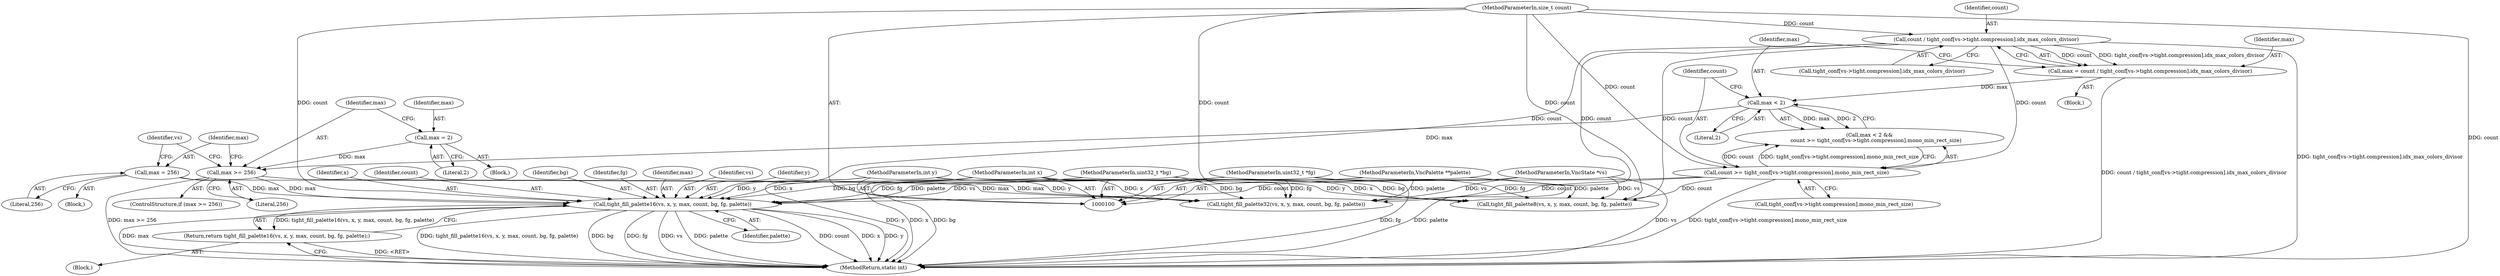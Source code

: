 digraph "0_qemu_9f64916da20eea67121d544698676295bbb105a7_6@pointer" {
"1000171" [label="(Call,tight_fill_palette16(vs, x, y, max, count, bg, fg, palette))"];
"1000101" [label="(MethodParameterIn,VncState *vs)"];
"1000102" [label="(MethodParameterIn,int x)"];
"1000103" [label="(MethodParameterIn,int y)"];
"1000148" [label="(Call,max = 256)"];
"1000144" [label="(Call,max >= 256)"];
"1000125" [label="(Call,max < 2)"];
"1000110" [label="(Call,max = count / tight_conf[vs->tight.compression].idx_max_colors_divisor)"];
"1000112" [label="(Call,count / tight_conf[vs->tight.compression].idx_max_colors_divisor)"];
"1000104" [label="(MethodParameterIn,size_t count)"];
"1000140" [label="(Call,max = 2)"];
"1000128" [label="(Call,count >= tight_conf[vs->tight.compression].mono_min_rect_size)"];
"1000105" [label="(MethodParameterIn,uint32_t *bg)"];
"1000106" [label="(MethodParameterIn,uint32_t *fg)"];
"1000107" [label="(MethodParameterIn,VncPalette **palette)"];
"1000170" [label="(Return,return tight_fill_palette16(vs, x, y, max, count, bg, fg, palette);)"];
"1000125" [label="(Call,max < 2)"];
"1000111" [label="(Identifier,max)"];
"1000170" [label="(Return,return tight_fill_palette16(vs, x, y, max, count, bg, fg, palette);)"];
"1000160" [label="(Call,tight_fill_palette32(vs, x, y, max, count, bg, fg, palette))"];
"1000104" [label="(MethodParameterIn,size_t count)"];
"1000149" [label="(Identifier,max)"];
"1000141" [label="(Identifier,max)"];
"1000173" [label="(Identifier,x)"];
"1000176" [label="(Identifier,count)"];
"1000177" [label="(Identifier,bg)"];
"1000157" [label="(Block,)"];
"1000146" [label="(Literal,256)"];
"1000127" [label="(Literal,2)"];
"1000144" [label="(Call,max >= 256)"];
"1000179" [label="(Identifier,palette)"];
"1000150" [label="(Literal,256)"];
"1000112" [label="(Call,count / tight_conf[vs->tight.compression].idx_max_colors_divisor)"];
"1000114" [label="(Call,tight_conf[vs->tight.compression].idx_max_colors_divisor)"];
"1000145" [label="(Identifier,max)"];
"1000154" [label="(Identifier,vs)"];
"1000106" [label="(MethodParameterIn,uint32_t *fg)"];
"1000129" [label="(Identifier,count)"];
"1000103" [label="(MethodParameterIn,int y)"];
"1000110" [label="(Call,max = count / tight_conf[vs->tight.compression].idx_max_colors_divisor)"];
"1000126" [label="(Identifier,max)"];
"1000124" [label="(Call,max < 2 &&\n        count >= tight_conf[vs->tight.compression].mono_min_rect_size)"];
"1000148" [label="(Call,max = 256)"];
"1000113" [label="(Identifier,count)"];
"1000147" [label="(Block,)"];
"1000178" [label="(Identifier,fg)"];
"1000185" [label="(Call,tight_fill_palette8(vs, x, y, max, count, bg, fg, palette))"];
"1000142" [label="(Literal,2)"];
"1000107" [label="(MethodParameterIn,VncPalette **palette)"];
"1000130" [label="(Call,tight_conf[vs->tight.compression].mono_min_rect_size)"];
"1000108" [label="(Block,)"];
"1000140" [label="(Call,max = 2)"];
"1000143" [label="(ControlStructure,if (max >= 256))"];
"1000171" [label="(Call,tight_fill_palette16(vs, x, y, max, count, bg, fg, palette))"];
"1000102" [label="(MethodParameterIn,int x)"];
"1000128" [label="(Call,count >= tight_conf[vs->tight.compression].mono_min_rect_size)"];
"1000139" [label="(Block,)"];
"1000101" [label="(MethodParameterIn,VncState *vs)"];
"1000175" [label="(Identifier,max)"];
"1000172" [label="(Identifier,vs)"];
"1000105" [label="(MethodParameterIn,uint32_t *bg)"];
"1000174" [label="(Identifier,y)"];
"1000196" [label="(MethodReturn,static int)"];
"1000171" -> "1000170"  [label="AST: "];
"1000171" -> "1000179"  [label="CFG: "];
"1000172" -> "1000171"  [label="AST: "];
"1000173" -> "1000171"  [label="AST: "];
"1000174" -> "1000171"  [label="AST: "];
"1000175" -> "1000171"  [label="AST: "];
"1000176" -> "1000171"  [label="AST: "];
"1000177" -> "1000171"  [label="AST: "];
"1000178" -> "1000171"  [label="AST: "];
"1000179" -> "1000171"  [label="AST: "];
"1000170" -> "1000171"  [label="CFG: "];
"1000171" -> "1000196"  [label="DDG: tight_fill_palette16(vs, x, y, max, count, bg, fg, palette)"];
"1000171" -> "1000196"  [label="DDG: bg"];
"1000171" -> "1000196"  [label="DDG: fg"];
"1000171" -> "1000196"  [label="DDG: vs"];
"1000171" -> "1000196"  [label="DDG: palette"];
"1000171" -> "1000196"  [label="DDG: count"];
"1000171" -> "1000196"  [label="DDG: x"];
"1000171" -> "1000196"  [label="DDG: y"];
"1000171" -> "1000196"  [label="DDG: max"];
"1000171" -> "1000170"  [label="DDG: tight_fill_palette16(vs, x, y, max, count, bg, fg, palette)"];
"1000101" -> "1000171"  [label="DDG: vs"];
"1000102" -> "1000171"  [label="DDG: x"];
"1000103" -> "1000171"  [label="DDG: y"];
"1000148" -> "1000171"  [label="DDG: max"];
"1000144" -> "1000171"  [label="DDG: max"];
"1000128" -> "1000171"  [label="DDG: count"];
"1000112" -> "1000171"  [label="DDG: count"];
"1000104" -> "1000171"  [label="DDG: count"];
"1000105" -> "1000171"  [label="DDG: bg"];
"1000106" -> "1000171"  [label="DDG: fg"];
"1000107" -> "1000171"  [label="DDG: palette"];
"1000101" -> "1000100"  [label="AST: "];
"1000101" -> "1000196"  [label="DDG: vs"];
"1000101" -> "1000160"  [label="DDG: vs"];
"1000101" -> "1000185"  [label="DDG: vs"];
"1000102" -> "1000100"  [label="AST: "];
"1000102" -> "1000196"  [label="DDG: x"];
"1000102" -> "1000160"  [label="DDG: x"];
"1000102" -> "1000185"  [label="DDG: x"];
"1000103" -> "1000100"  [label="AST: "];
"1000103" -> "1000196"  [label="DDG: y"];
"1000103" -> "1000160"  [label="DDG: y"];
"1000103" -> "1000185"  [label="DDG: y"];
"1000148" -> "1000147"  [label="AST: "];
"1000148" -> "1000150"  [label="CFG: "];
"1000149" -> "1000148"  [label="AST: "];
"1000150" -> "1000148"  [label="AST: "];
"1000154" -> "1000148"  [label="CFG: "];
"1000148" -> "1000160"  [label="DDG: max"];
"1000144" -> "1000143"  [label="AST: "];
"1000144" -> "1000146"  [label="CFG: "];
"1000145" -> "1000144"  [label="AST: "];
"1000146" -> "1000144"  [label="AST: "];
"1000149" -> "1000144"  [label="CFG: "];
"1000154" -> "1000144"  [label="CFG: "];
"1000144" -> "1000196"  [label="DDG: max >= 256"];
"1000125" -> "1000144"  [label="DDG: max"];
"1000140" -> "1000144"  [label="DDG: max"];
"1000144" -> "1000160"  [label="DDG: max"];
"1000125" -> "1000124"  [label="AST: "];
"1000125" -> "1000127"  [label="CFG: "];
"1000126" -> "1000125"  [label="AST: "];
"1000127" -> "1000125"  [label="AST: "];
"1000129" -> "1000125"  [label="CFG: "];
"1000124" -> "1000125"  [label="CFG: "];
"1000125" -> "1000124"  [label="DDG: max"];
"1000125" -> "1000124"  [label="DDG: 2"];
"1000110" -> "1000125"  [label="DDG: max"];
"1000110" -> "1000108"  [label="AST: "];
"1000110" -> "1000112"  [label="CFG: "];
"1000111" -> "1000110"  [label="AST: "];
"1000112" -> "1000110"  [label="AST: "];
"1000126" -> "1000110"  [label="CFG: "];
"1000110" -> "1000196"  [label="DDG: count / tight_conf[vs->tight.compression].idx_max_colors_divisor"];
"1000112" -> "1000110"  [label="DDG: count"];
"1000112" -> "1000110"  [label="DDG: tight_conf[vs->tight.compression].idx_max_colors_divisor"];
"1000112" -> "1000114"  [label="CFG: "];
"1000113" -> "1000112"  [label="AST: "];
"1000114" -> "1000112"  [label="AST: "];
"1000112" -> "1000196"  [label="DDG: tight_conf[vs->tight.compression].idx_max_colors_divisor"];
"1000104" -> "1000112"  [label="DDG: count"];
"1000112" -> "1000128"  [label="DDG: count"];
"1000112" -> "1000160"  [label="DDG: count"];
"1000112" -> "1000185"  [label="DDG: count"];
"1000104" -> "1000100"  [label="AST: "];
"1000104" -> "1000196"  [label="DDG: count"];
"1000104" -> "1000128"  [label="DDG: count"];
"1000104" -> "1000160"  [label="DDG: count"];
"1000104" -> "1000185"  [label="DDG: count"];
"1000140" -> "1000139"  [label="AST: "];
"1000140" -> "1000142"  [label="CFG: "];
"1000141" -> "1000140"  [label="AST: "];
"1000142" -> "1000140"  [label="AST: "];
"1000145" -> "1000140"  [label="CFG: "];
"1000128" -> "1000124"  [label="AST: "];
"1000128" -> "1000130"  [label="CFG: "];
"1000129" -> "1000128"  [label="AST: "];
"1000130" -> "1000128"  [label="AST: "];
"1000124" -> "1000128"  [label="CFG: "];
"1000128" -> "1000196"  [label="DDG: tight_conf[vs->tight.compression].mono_min_rect_size"];
"1000128" -> "1000124"  [label="DDG: count"];
"1000128" -> "1000124"  [label="DDG: tight_conf[vs->tight.compression].mono_min_rect_size"];
"1000128" -> "1000160"  [label="DDG: count"];
"1000128" -> "1000185"  [label="DDG: count"];
"1000105" -> "1000100"  [label="AST: "];
"1000105" -> "1000196"  [label="DDG: bg"];
"1000105" -> "1000160"  [label="DDG: bg"];
"1000105" -> "1000185"  [label="DDG: bg"];
"1000106" -> "1000100"  [label="AST: "];
"1000106" -> "1000196"  [label="DDG: fg"];
"1000106" -> "1000160"  [label="DDG: fg"];
"1000106" -> "1000185"  [label="DDG: fg"];
"1000107" -> "1000100"  [label="AST: "];
"1000107" -> "1000196"  [label="DDG: palette"];
"1000107" -> "1000160"  [label="DDG: palette"];
"1000107" -> "1000185"  [label="DDG: palette"];
"1000170" -> "1000157"  [label="AST: "];
"1000196" -> "1000170"  [label="CFG: "];
"1000170" -> "1000196"  [label="DDG: <RET>"];
}
